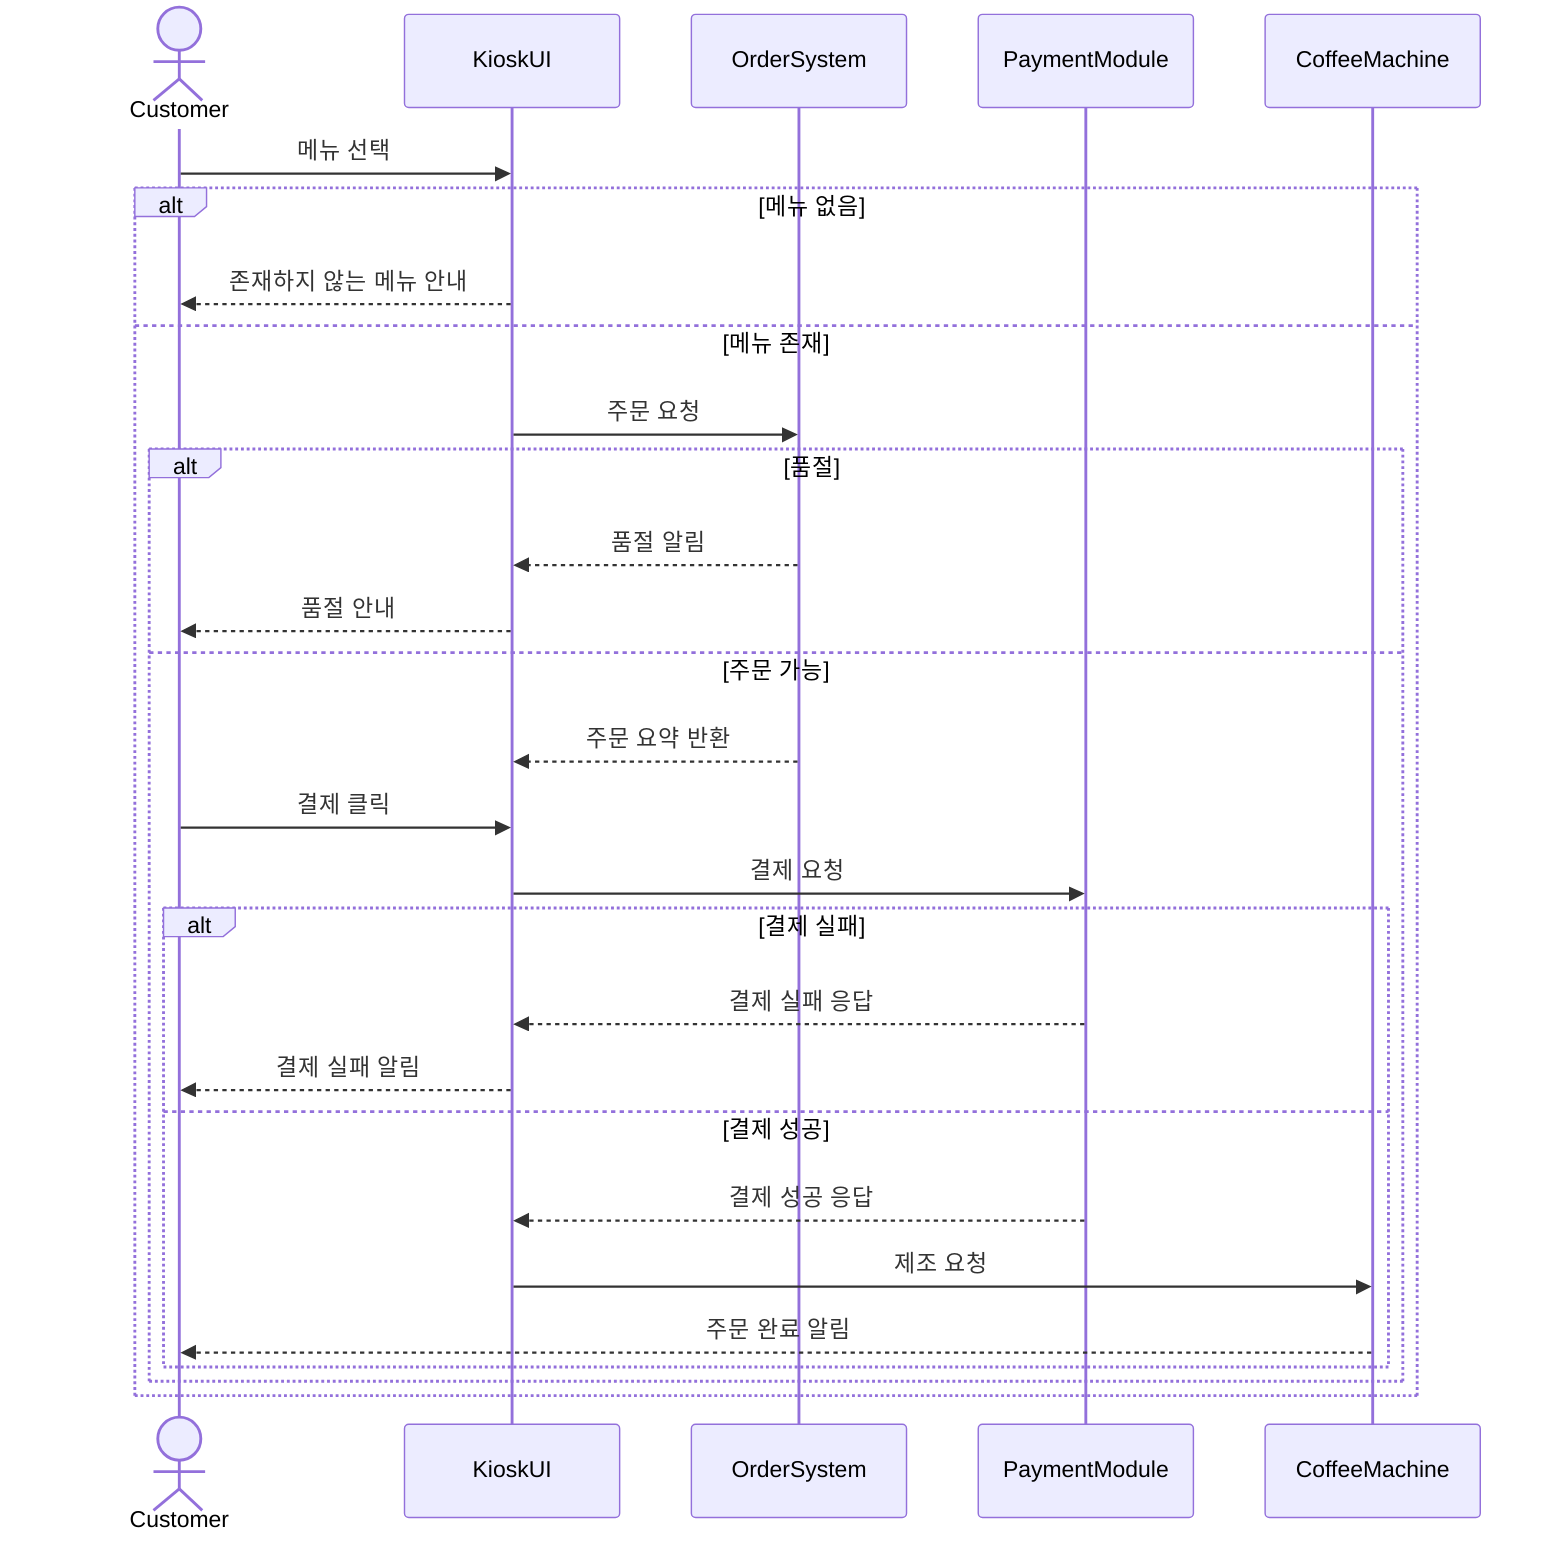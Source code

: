 sequenceDiagram
    actor Customer
    participant KioskUI
    participant OrderSystem
    participant PaymentModule
    participant CoffeeMachine

    Customer ->> KioskUI: 메뉴 선택

    alt 메뉴 없음
        KioskUI -->> Customer: 존재하지 않는 메뉴 안내
    else 메뉴 존재
        KioskUI ->> OrderSystem: 주문 요청

        alt 품절
            OrderSystem -->> KioskUI: 품절 알림
            KioskUI -->> Customer: 품절 안내
        else 주문 가능
            OrderSystem -->> KioskUI: 주문 요약 반환
            Customer ->> KioskUI: 결제 클릭
            KioskUI ->> PaymentModule: 결제 요청

            alt 결제 실패
                PaymentModule -->> KioskUI: 결제 실패 응답
                KioskUI -->> Customer: 결제 실패 알림
            else 결제 성공
                PaymentModule -->> KioskUI: 결제 성공 응답
                KioskUI ->> CoffeeMachine: 제조 요청
                CoffeeMachine -->> Customer: 주문 완료 알림
            end
        end
    end